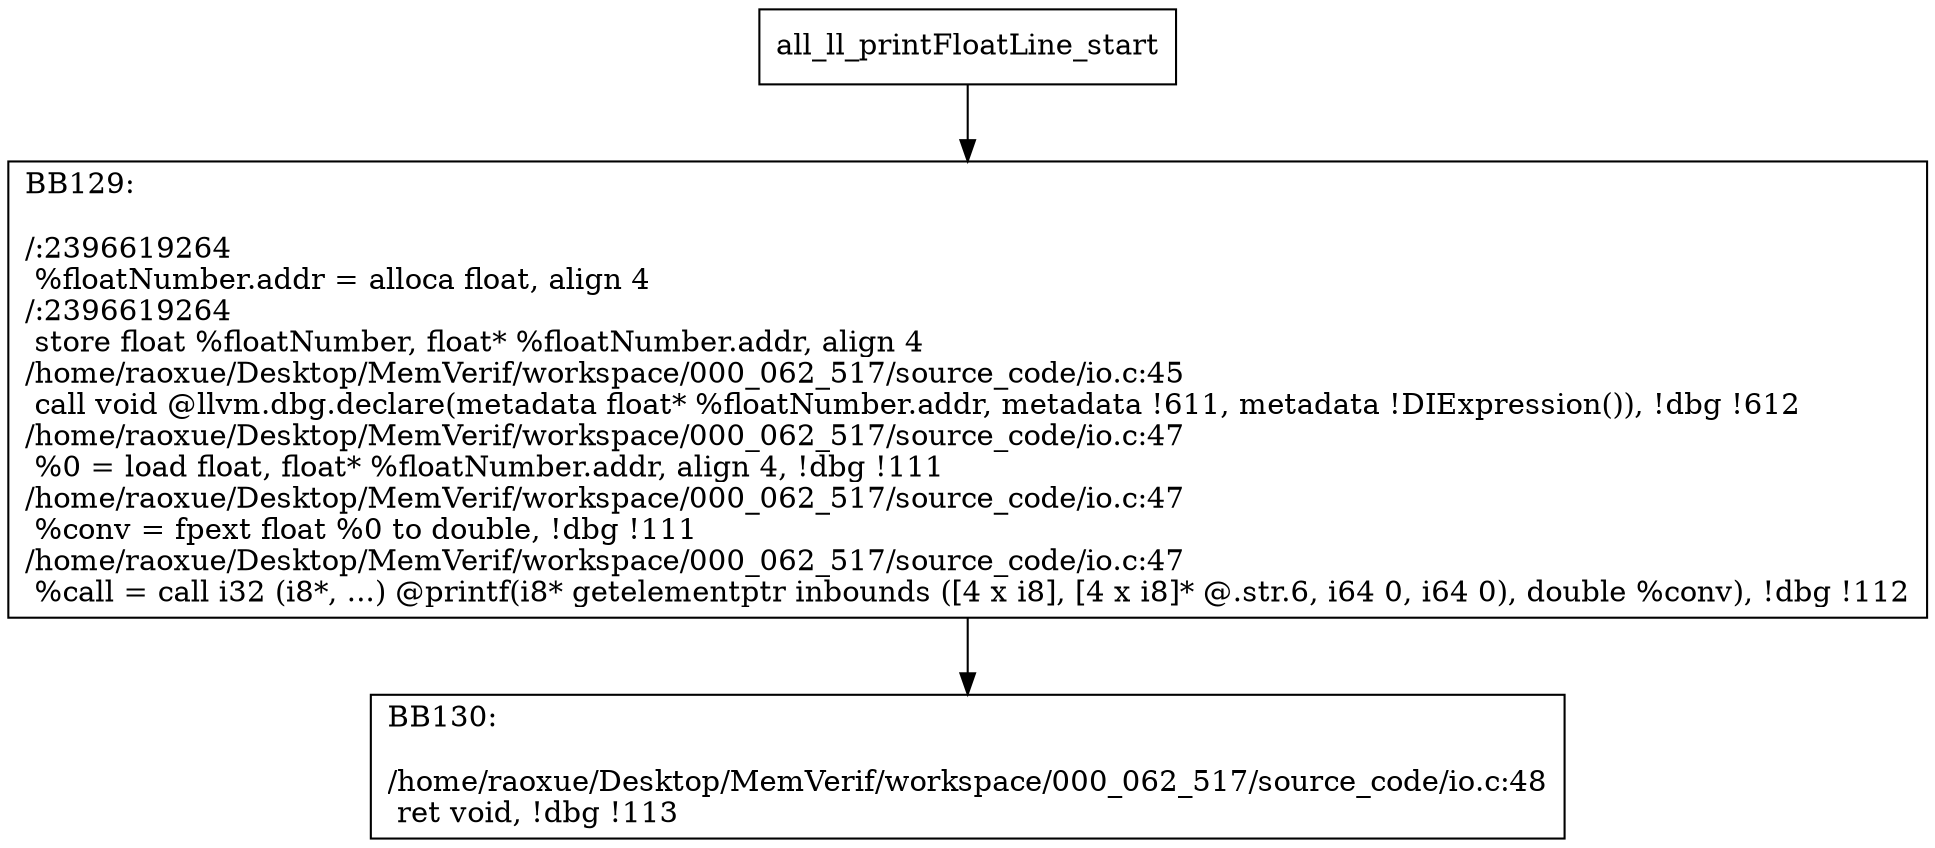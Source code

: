 digraph "CFG for'all_ll_printFloatLine' function" {
	BBall_ll_printFloatLine_start[shape=record,label="{all_ll_printFloatLine_start}"];
	BBall_ll_printFloatLine_start-> all_ll_printFloatLineBB129;
	all_ll_printFloatLineBB129 [shape=record, label="{BB129:\l\l/:2396619264\l
  %floatNumber.addr = alloca float, align 4\l
/:2396619264\l
  store float %floatNumber, float* %floatNumber.addr, align 4\l
/home/raoxue/Desktop/MemVerif/workspace/000_062_517/source_code/io.c:45\l
  call void @llvm.dbg.declare(metadata float* %floatNumber.addr, metadata !611, metadata !DIExpression()), !dbg !612\l
/home/raoxue/Desktop/MemVerif/workspace/000_062_517/source_code/io.c:47\l
  %0 = load float, float* %floatNumber.addr, align 4, !dbg !111\l
/home/raoxue/Desktop/MemVerif/workspace/000_062_517/source_code/io.c:47\l
  %conv = fpext float %0 to double, !dbg !111\l
/home/raoxue/Desktop/MemVerif/workspace/000_062_517/source_code/io.c:47\l
  %call = call i32 (i8*, ...) @printf(i8* getelementptr inbounds ([4 x i8], [4 x i8]* @.str.6, i64 0, i64 0), double %conv), !dbg !112\l
}"];
	all_ll_printFloatLineBB129-> all_ll_printFloatLineBB130;
	all_ll_printFloatLineBB130 [shape=record, label="{BB130:\l\l/home/raoxue/Desktop/MemVerif/workspace/000_062_517/source_code/io.c:48\l
  ret void, !dbg !113\l
}"];
}

